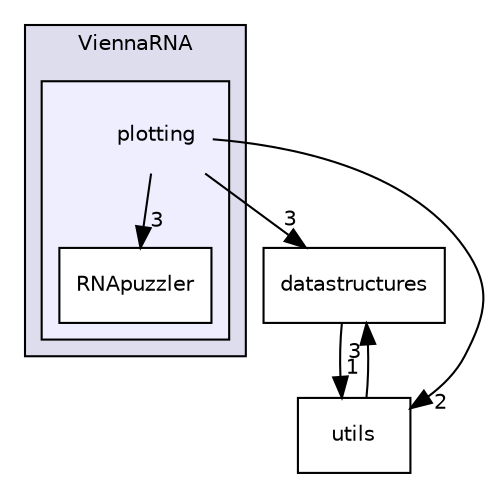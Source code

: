 digraph "ViennaRNA/plotting" {
  bgcolor=transparent;
  compound=true
  node [ fontsize="10", fontname="Helvetica"];
  edge [ labelfontsize="10", labelfontname="Helvetica"];
  subgraph clusterdir_b65dce601f6c2aa1a9f53e1dbd97d018 {
    graph [ bgcolor="#ddddee", pencolor="black", label="ViennaRNA" fontname="Helvetica", fontsize="10", URL="dir_b65dce601f6c2aa1a9f53e1dbd97d018.html"]
  subgraph clusterdir_d24edb0250b189e2f0cf5729e296356a {
    graph [ bgcolor="#eeeeff", pencolor="black", label="" URL="dir_d24edb0250b189e2f0cf5729e296356a.html"];
    dir_d24edb0250b189e2f0cf5729e296356a [shape=plaintext label="plotting"];
    dir_15cd9e9f9fed42400220699de37de81c [shape=box label="RNApuzzler" color="black" fillcolor="white" style="filled" URL="dir_15cd9e9f9fed42400220699de37de81c.html"];
  }
  }
  dir_99e275c152145741e4b8bbe1e7e65f5d [shape=box label="datastructures" URL="dir_99e275c152145741e4b8bbe1e7e65f5d.html"];
  dir_1ed026dd4a6b3990a24ff2e0510f1e28 [shape=box label="utils" URL="dir_1ed026dd4a6b3990a24ff2e0510f1e28.html"];
  dir_99e275c152145741e4b8bbe1e7e65f5d->dir_1ed026dd4a6b3990a24ff2e0510f1e28 [headlabel="1", labeldistance=1.5 headhref="dir_000001_000008.html"];
  dir_1ed026dd4a6b3990a24ff2e0510f1e28->dir_99e275c152145741e4b8bbe1e7e65f5d [headlabel="3", labeldistance=1.5 headhref="dir_000008_000001.html"];
  dir_d24edb0250b189e2f0cf5729e296356a->dir_99e275c152145741e4b8bbe1e7e65f5d [headlabel="3", labeldistance=1.5 headhref="dir_000006_000001.html"];
  dir_d24edb0250b189e2f0cf5729e296356a->dir_1ed026dd4a6b3990a24ff2e0510f1e28 [headlabel="2", labeldistance=1.5 headhref="dir_000006_000008.html"];
  dir_d24edb0250b189e2f0cf5729e296356a->dir_15cd9e9f9fed42400220699de37de81c [headlabel="3", labeldistance=1.5 headhref="dir_000006_000009.html"];
}
